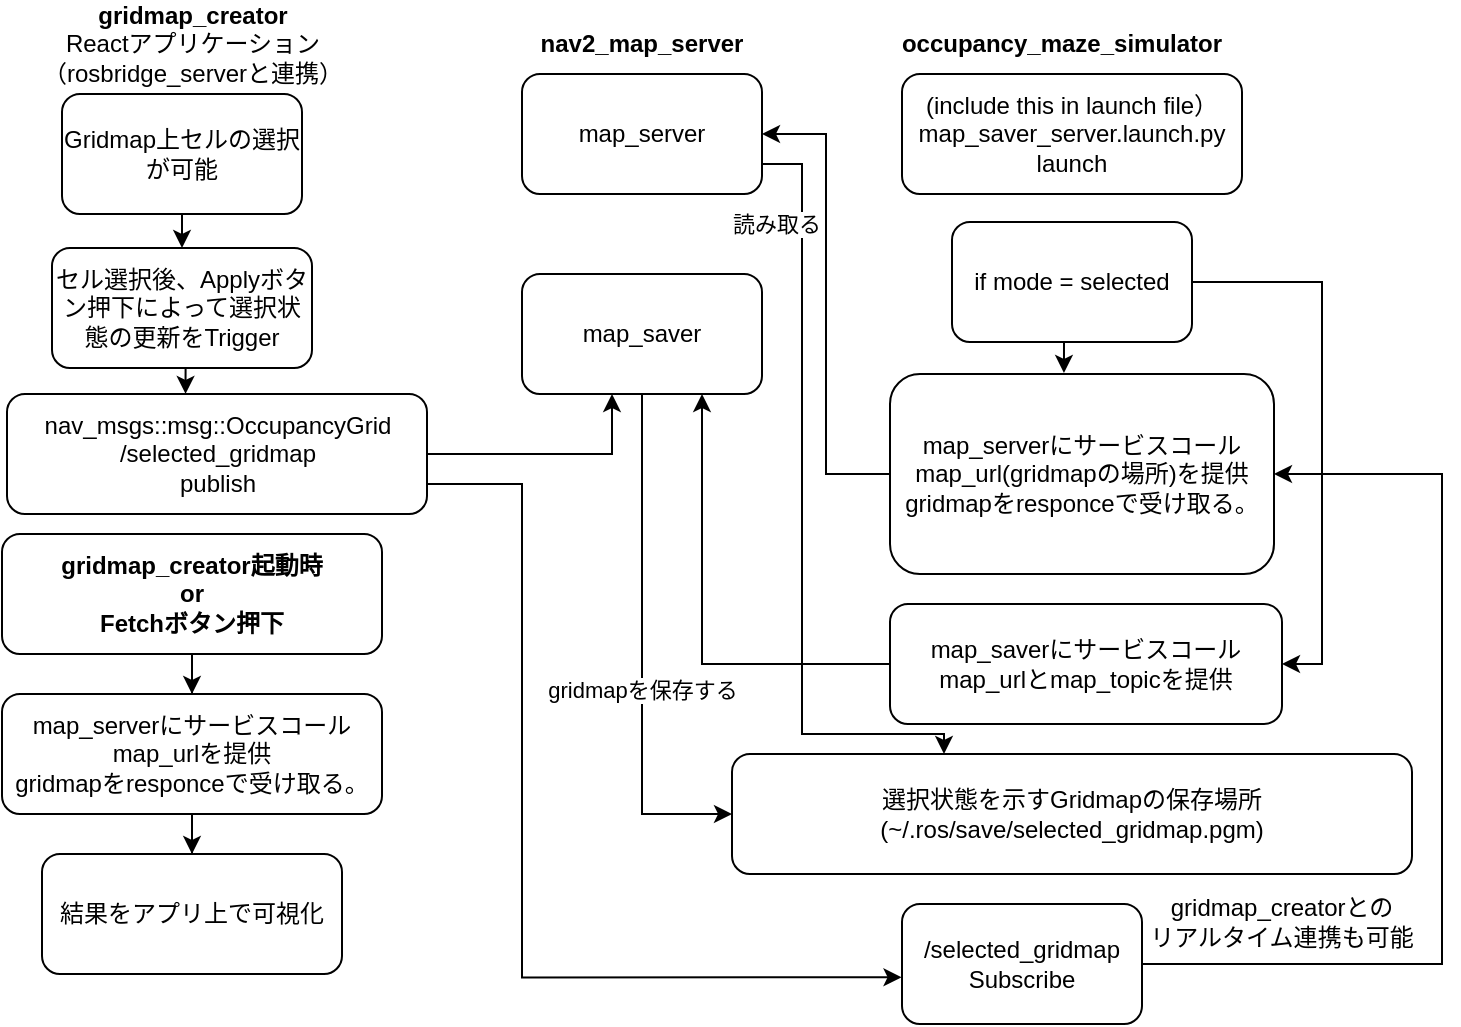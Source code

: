 <mxfile version="25.0.1">
  <diagram name="Page-1" id="C0TTzloq1Vdm2UTvwTLK">
    <mxGraphModel dx="1456" dy="725" grid="1" gridSize="10" guides="1" tooltips="1" connect="1" arrows="1" fold="1" page="1" pageScale="1" pageWidth="1100" pageHeight="850" math="0" shadow="0">
      <root>
        <mxCell id="0" />
        <mxCell id="1" parent="0" />
        <mxCell id="lpFblWUsz3aCrupPQczd-22" style="edgeStyle=orthogonalEdgeStyle;rounded=0;orthogonalLoop=1;jettySize=auto;html=1;exitX=0.5;exitY=1;exitDx=0;exitDy=0;entryX=0.5;entryY=0;entryDx=0;entryDy=0;" edge="1" parent="1" source="Qm9friMbtk5Wdlpzol8I-1" target="Qm9friMbtk5Wdlpzol8I-3">
          <mxGeometry relative="1" as="geometry" />
        </mxCell>
        <mxCell id="Qm9friMbtk5Wdlpzol8I-1" value="Gridmap上セルの選択が可能" style="rounded=1;whiteSpace=wrap;html=1;" parent="1" vertex="1">
          <mxGeometry x="140" y="95" width="120" height="60" as="geometry" />
        </mxCell>
        <mxCell id="Qm9friMbtk5Wdlpzol8I-2" value="&lt;div&gt;&lt;b&gt;gridmap_creator&lt;/b&gt;&lt;/div&gt;Reactアプリケーション&lt;div&gt;（rosbridge_serverと連携）&lt;/div&gt;" style="text;html=1;align=center;verticalAlign=middle;whiteSpace=wrap;rounded=0;" parent="1" vertex="1">
          <mxGeometry x="117.5" y="50" width="175" height="40" as="geometry" />
        </mxCell>
        <mxCell id="Qm9friMbtk5Wdlpzol8I-3" value="セル選択後、Applyボタン押下によって選択状態の更新をTrigger" style="rounded=1;whiteSpace=wrap;html=1;" parent="1" vertex="1">
          <mxGeometry x="135" y="172" width="130" height="60" as="geometry" />
        </mxCell>
        <mxCell id="lpFblWUsz3aCrupPQczd-1" value="nav_msgs::msg::OccupancyGrid&lt;div&gt;/selected_gridmap&lt;/div&gt;&lt;div&gt;publish&lt;/div&gt;" style="rounded=1;whiteSpace=wrap;html=1;" vertex="1" parent="1">
          <mxGeometry x="112.5" y="245" width="210" height="60" as="geometry" />
        </mxCell>
        <mxCell id="lpFblWUsz3aCrupPQczd-2" value="&lt;div&gt;(include this in launch file）&lt;/div&gt;map_saver_server.launch.py&lt;div&gt;launch&lt;/div&gt;" style="rounded=1;whiteSpace=wrap;html=1;" vertex="1" parent="1">
          <mxGeometry x="560" y="85" width="170" height="60" as="geometry" />
        </mxCell>
        <mxCell id="lpFblWUsz3aCrupPQczd-3" value="&lt;b&gt;occupancy_maze_simulator&lt;/b&gt;" style="text;html=1;align=center;verticalAlign=middle;whiteSpace=wrap;rounded=0;" vertex="1" parent="1">
          <mxGeometry x="560" y="55" width="160" height="30" as="geometry" />
        </mxCell>
        <mxCell id="lpFblWUsz3aCrupPQczd-4" value="map_server" style="rounded=1;whiteSpace=wrap;html=1;" vertex="1" parent="1">
          <mxGeometry x="370" y="85" width="120" height="60" as="geometry" />
        </mxCell>
        <mxCell id="lpFblWUsz3aCrupPQczd-5" value="&lt;b&gt;nav2_map_server&lt;/b&gt;" style="text;html=1;align=center;verticalAlign=middle;whiteSpace=wrap;rounded=0;" vertex="1" parent="1">
          <mxGeometry x="400" y="55" width="60" height="30" as="geometry" />
        </mxCell>
        <mxCell id="lpFblWUsz3aCrupPQczd-36" style="edgeStyle=orthogonalEdgeStyle;rounded=0;orthogonalLoop=1;jettySize=auto;html=1;exitX=1;exitY=0.5;exitDx=0;exitDy=0;entryX=1;entryY=0.5;entryDx=0;entryDy=0;" edge="1" parent="1" source="lpFblWUsz3aCrupPQczd-6" target="lpFblWUsz3aCrupPQczd-9">
          <mxGeometry relative="1" as="geometry" />
        </mxCell>
        <mxCell id="lpFblWUsz3aCrupPQczd-6" value="if mode = selected" style="rounded=1;whiteSpace=wrap;html=1;" vertex="1" parent="1">
          <mxGeometry x="585" y="159" width="120" height="60" as="geometry" />
        </mxCell>
        <mxCell id="lpFblWUsz3aCrupPQczd-14" style="edgeStyle=orthogonalEdgeStyle;rounded=0;orthogonalLoop=1;jettySize=auto;html=1;exitX=0;exitY=0.5;exitDx=0;exitDy=0;entryX=1;entryY=0.5;entryDx=0;entryDy=0;" edge="1" parent="1" source="lpFblWUsz3aCrupPQczd-8" target="lpFblWUsz3aCrupPQczd-4">
          <mxGeometry relative="1" as="geometry" />
        </mxCell>
        <mxCell id="lpFblWUsz3aCrupPQczd-8" value="map_serverにサービスコール&lt;div&gt;map_url(gridmapの場所)を提供&lt;/div&gt;&lt;div&gt;gridmapをresponceで受け取る。&lt;/div&gt;" style="rounded=1;whiteSpace=wrap;html=1;" vertex="1" parent="1">
          <mxGeometry x="554" y="235" width="192" height="100" as="geometry" />
        </mxCell>
        <mxCell id="lpFblWUsz3aCrupPQczd-13" style="edgeStyle=orthogonalEdgeStyle;rounded=0;orthogonalLoop=1;jettySize=auto;html=1;exitX=0;exitY=0.5;exitDx=0;exitDy=0;entryX=0.75;entryY=1;entryDx=0;entryDy=0;" edge="1" parent="1" source="lpFblWUsz3aCrupPQczd-9" target="lpFblWUsz3aCrupPQczd-12">
          <mxGeometry relative="1" as="geometry" />
        </mxCell>
        <mxCell id="lpFblWUsz3aCrupPQczd-9" value="map_saverにサービスコール&lt;div&gt;map_urlとmap_topicを提供&lt;/div&gt;" style="rounded=1;whiteSpace=wrap;html=1;" vertex="1" parent="1">
          <mxGeometry x="554" y="350" width="196" height="60" as="geometry" />
        </mxCell>
        <mxCell id="lpFblWUsz3aCrupPQczd-18" style="edgeStyle=orthogonalEdgeStyle;rounded=0;orthogonalLoop=1;jettySize=auto;html=1;entryX=0;entryY=0.5;entryDx=0;entryDy=0;" edge="1" parent="1" source="lpFblWUsz3aCrupPQczd-12" target="lpFblWUsz3aCrupPQczd-16">
          <mxGeometry relative="1" as="geometry" />
        </mxCell>
        <mxCell id="lpFblWUsz3aCrupPQczd-21" value="gridmapを保存する" style="edgeLabel;html=1;align=center;verticalAlign=middle;resizable=0;points=[];" vertex="1" connectable="0" parent="lpFblWUsz3aCrupPQczd-18">
          <mxGeometry x="-0.176" relative="1" as="geometry">
            <mxPoint y="43" as="offset" />
          </mxGeometry>
        </mxCell>
        <mxCell id="lpFblWUsz3aCrupPQczd-12" value="map_saver" style="rounded=1;whiteSpace=wrap;html=1;" vertex="1" parent="1">
          <mxGeometry x="370" y="185" width="120" height="60" as="geometry" />
        </mxCell>
        <mxCell id="lpFblWUsz3aCrupPQczd-15" style="edgeStyle=orthogonalEdgeStyle;rounded=0;orthogonalLoop=1;jettySize=auto;html=1;exitX=1;exitY=0.5;exitDx=0;exitDy=0;entryX=0.375;entryY=1;entryDx=0;entryDy=0;entryPerimeter=0;" edge="1" parent="1" source="lpFblWUsz3aCrupPQczd-1" target="lpFblWUsz3aCrupPQczd-12">
          <mxGeometry relative="1" as="geometry" />
        </mxCell>
        <mxCell id="lpFblWUsz3aCrupPQczd-16" value="選択状態を示すGridmapの保存場所&lt;div&gt;(~/.ros/save/selected_gridmap.pgm)&lt;/div&gt;" style="rounded=1;whiteSpace=wrap;html=1;" vertex="1" parent="1">
          <mxGeometry x="475" y="425" width="340" height="60" as="geometry" />
        </mxCell>
        <mxCell id="lpFblWUsz3aCrupPQczd-19" style="edgeStyle=orthogonalEdgeStyle;rounded=0;orthogonalLoop=1;jettySize=auto;html=1;entryX=1;entryY=0.75;entryDx=0;entryDy=0;startArrow=classic;startFill=1;endArrow=none;endFill=0;" edge="1" parent="1" target="lpFblWUsz3aCrupPQczd-4">
          <mxGeometry relative="1" as="geometry">
            <mxPoint x="581" y="425" as="sourcePoint" />
            <mxPoint x="510.0" y="145.0" as="targetPoint" />
            <Array as="points">
              <mxPoint x="581" y="415" />
              <mxPoint x="510" y="415" />
              <mxPoint x="510" y="130" />
            </Array>
          </mxGeometry>
        </mxCell>
        <mxCell id="lpFblWUsz3aCrupPQczd-20" value="読み取る" style="edgeLabel;html=1;align=center;verticalAlign=middle;resizable=0;points=[];" vertex="1" connectable="0" parent="lpFblWUsz3aCrupPQczd-19">
          <mxGeometry x="0.756" y="1" relative="1" as="geometry">
            <mxPoint x="-12" y="3" as="offset" />
          </mxGeometry>
        </mxCell>
        <mxCell id="lpFblWUsz3aCrupPQczd-24" style="edgeStyle=orthogonalEdgeStyle;rounded=0;orthogonalLoop=1;jettySize=auto;html=1;exitX=0.5;exitY=1;exitDx=0;exitDy=0;entryX=0.425;entryY=-0.001;entryDx=0;entryDy=0;entryPerimeter=0;" edge="1" parent="1" source="Qm9friMbtk5Wdlpzol8I-3" target="lpFblWUsz3aCrupPQczd-1">
          <mxGeometry relative="1" as="geometry" />
        </mxCell>
        <mxCell id="lpFblWUsz3aCrupPQczd-25" style="edgeStyle=orthogonalEdgeStyle;rounded=0;orthogonalLoop=1;jettySize=auto;html=1;exitX=0.5;exitY=1;exitDx=0;exitDy=0;entryX=0.453;entryY=-0.005;entryDx=0;entryDy=0;entryPerimeter=0;" edge="1" parent="1" source="lpFblWUsz3aCrupPQczd-6" target="lpFblWUsz3aCrupPQczd-8">
          <mxGeometry relative="1" as="geometry" />
        </mxCell>
        <mxCell id="lpFblWUsz3aCrupPQczd-30" value="" style="edgeStyle=orthogonalEdgeStyle;rounded=0;orthogonalLoop=1;jettySize=auto;html=1;" edge="1" parent="1" source="lpFblWUsz3aCrupPQczd-28" target="lpFblWUsz3aCrupPQczd-29">
          <mxGeometry relative="1" as="geometry" />
        </mxCell>
        <mxCell id="lpFblWUsz3aCrupPQczd-28" value="&lt;b&gt;gridmap_creator起動時&lt;/b&gt;&lt;div&gt;&lt;b&gt;or&lt;/b&gt;&lt;/div&gt;&lt;div&gt;&lt;b&gt;Fetchボタン押下&lt;/b&gt;&lt;/div&gt;" style="rounded=1;whiteSpace=wrap;html=1;" vertex="1" parent="1">
          <mxGeometry x="110" y="315" width="190" height="60" as="geometry" />
        </mxCell>
        <mxCell id="lpFblWUsz3aCrupPQczd-32" value="" style="edgeStyle=orthogonalEdgeStyle;rounded=0;orthogonalLoop=1;jettySize=auto;html=1;" edge="1" parent="1" source="lpFblWUsz3aCrupPQczd-29" target="lpFblWUsz3aCrupPQczd-31">
          <mxGeometry relative="1" as="geometry" />
        </mxCell>
        <mxCell id="lpFblWUsz3aCrupPQczd-29" value="map_serverにサービスコール&lt;div&gt;map_urlを提供&lt;/div&gt;&lt;div&gt;gridmapをresponceで受け取る。&lt;/div&gt;" style="rounded=1;whiteSpace=wrap;html=1;" vertex="1" parent="1">
          <mxGeometry x="110" y="395" width="190" height="60" as="geometry" />
        </mxCell>
        <mxCell id="lpFblWUsz3aCrupPQczd-31" value="結果をアプリ上で可視化" style="rounded=1;whiteSpace=wrap;html=1;" vertex="1" parent="1">
          <mxGeometry x="130" y="475" width="150" height="60" as="geometry" />
        </mxCell>
        <mxCell id="lpFblWUsz3aCrupPQczd-35" style="edgeStyle=orthogonalEdgeStyle;rounded=0;orthogonalLoop=1;jettySize=auto;html=1;entryX=1;entryY=0.5;entryDx=0;entryDy=0;" edge="1" parent="1" source="lpFblWUsz3aCrupPQczd-33" target="lpFblWUsz3aCrupPQczd-8">
          <mxGeometry relative="1" as="geometry">
            <Array as="points">
              <mxPoint x="830" y="530" />
              <mxPoint x="830" y="285" />
            </Array>
          </mxGeometry>
        </mxCell>
        <mxCell id="lpFblWUsz3aCrupPQczd-33" value="/selected_gridmap&lt;div&gt;Subscribe&lt;/div&gt;" style="rounded=1;whiteSpace=wrap;html=1;" vertex="1" parent="1">
          <mxGeometry x="560" y="500" width="120" height="60" as="geometry" />
        </mxCell>
        <mxCell id="lpFblWUsz3aCrupPQczd-34" value="gridmap_creatorとの&lt;div&gt;リアルタイム連携も可能&lt;/div&gt;" style="text;html=1;align=center;verticalAlign=middle;whiteSpace=wrap;rounded=0;" vertex="1" parent="1">
          <mxGeometry x="680" y="494" width="140" height="30" as="geometry" />
        </mxCell>
        <mxCell id="lpFblWUsz3aCrupPQczd-37" style="edgeStyle=orthogonalEdgeStyle;rounded=0;orthogonalLoop=1;jettySize=auto;html=1;exitX=1;exitY=0.75;exitDx=0;exitDy=0;entryX=-0.002;entryY=0.611;entryDx=0;entryDy=0;entryPerimeter=0;" edge="1" parent="1" source="lpFblWUsz3aCrupPQczd-1" target="lpFblWUsz3aCrupPQczd-33">
          <mxGeometry relative="1" as="geometry">
            <Array as="points">
              <mxPoint x="370" y="290" />
              <mxPoint x="370" y="537" />
            </Array>
          </mxGeometry>
        </mxCell>
      </root>
    </mxGraphModel>
  </diagram>
</mxfile>
